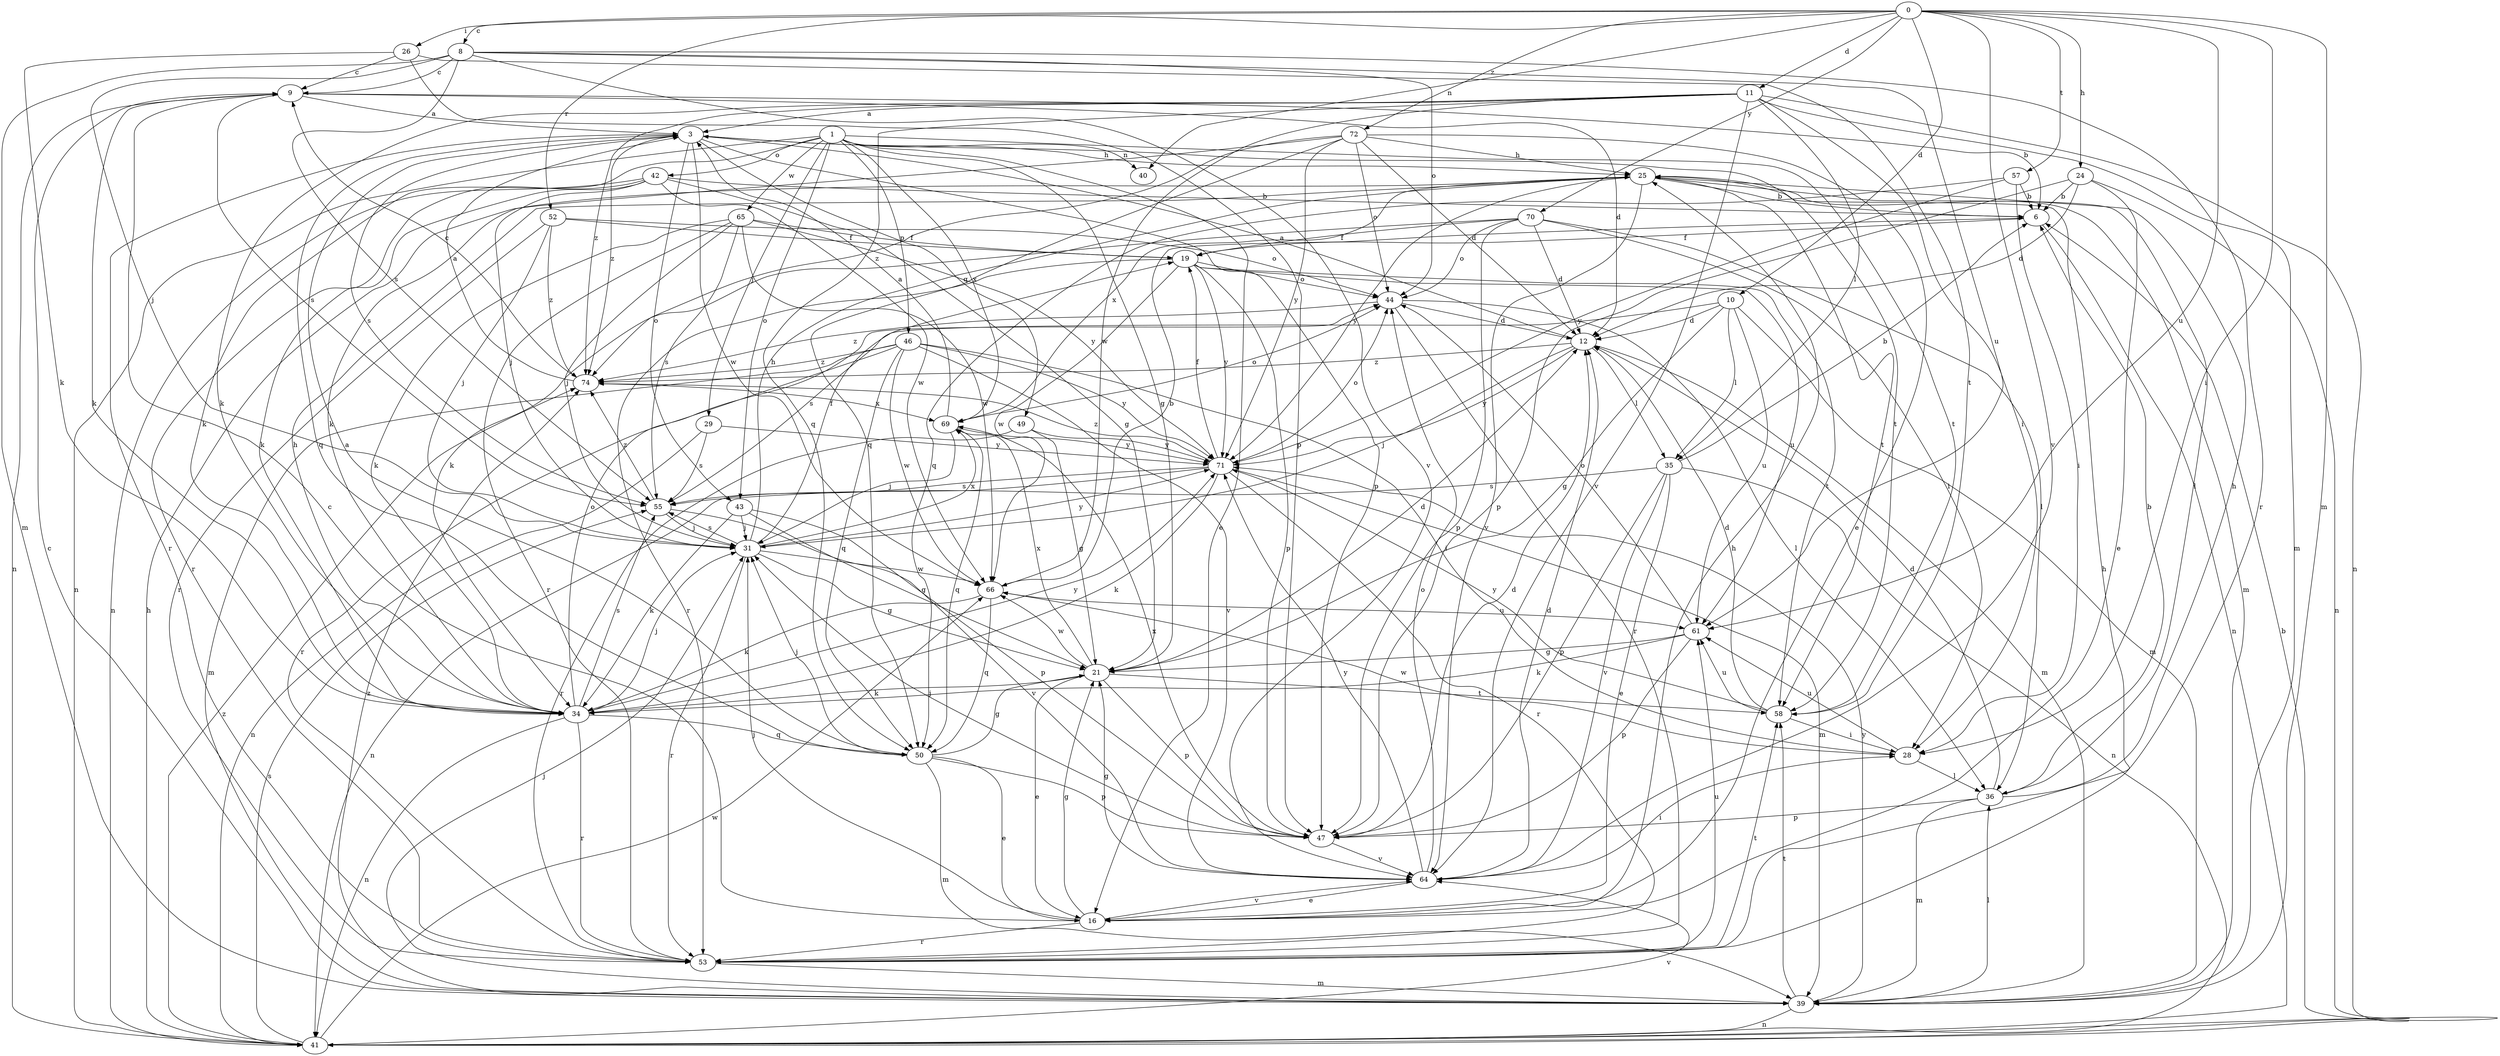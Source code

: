 strict digraph  {
0;
1;
3;
6;
8;
9;
10;
11;
12;
16;
19;
21;
24;
25;
26;
28;
29;
31;
34;
35;
36;
39;
40;
41;
42;
43;
44;
46;
47;
49;
50;
52;
53;
55;
57;
58;
61;
64;
65;
66;
69;
70;
71;
72;
74;
0 -> 8  [label=c];
0 -> 10  [label=d];
0 -> 11  [label=d];
0 -> 24  [label=h];
0 -> 26  [label=i];
0 -> 28  [label=i];
0 -> 39  [label=m];
0 -> 40  [label=n];
0 -> 52  [label=r];
0 -> 57  [label=t];
0 -> 61  [label=u];
0 -> 64  [label=v];
0 -> 70  [label=y];
0 -> 72  [label=z];
1 -> 16  [label=e];
1 -> 21  [label=g];
1 -> 29  [label=j];
1 -> 34  [label=k];
1 -> 40  [label=n];
1 -> 41  [label=n];
1 -> 42  [label=o];
1 -> 43  [label=o];
1 -> 46  [label=p];
1 -> 58  [label=t];
1 -> 65  [label=w];
1 -> 69  [label=x];
3 -> 25  [label=h];
3 -> 43  [label=o];
3 -> 47  [label=p];
3 -> 49  [label=q];
3 -> 50  [label=q];
3 -> 53  [label=r];
3 -> 55  [label=s];
3 -> 58  [label=t];
3 -> 66  [label=w];
3 -> 74  [label=z];
6 -> 19  [label=f];
6 -> 41  [label=n];
8 -> 9  [label=c];
8 -> 31  [label=j];
8 -> 39  [label=m];
8 -> 44  [label=o];
8 -> 53  [label=r];
8 -> 55  [label=s];
8 -> 61  [label=u];
8 -> 64  [label=v];
9 -> 3  [label=a];
9 -> 6  [label=b];
9 -> 12  [label=d];
9 -> 34  [label=k];
9 -> 41  [label=n];
9 -> 55  [label=s];
10 -> 12  [label=d];
10 -> 21  [label=g];
10 -> 35  [label=l];
10 -> 39  [label=m];
10 -> 55  [label=s];
10 -> 61  [label=u];
11 -> 3  [label=a];
11 -> 28  [label=i];
11 -> 34  [label=k];
11 -> 35  [label=l];
11 -> 39  [label=m];
11 -> 41  [label=n];
11 -> 50  [label=q];
11 -> 64  [label=v];
11 -> 66  [label=w];
11 -> 74  [label=z];
12 -> 3  [label=a];
12 -> 31  [label=j];
12 -> 35  [label=l];
12 -> 39  [label=m];
12 -> 71  [label=y];
12 -> 74  [label=z];
16 -> 9  [label=c];
16 -> 21  [label=g];
16 -> 25  [label=h];
16 -> 31  [label=j];
16 -> 53  [label=r];
16 -> 64  [label=v];
19 -> 44  [label=o];
19 -> 47  [label=p];
19 -> 53  [label=r];
19 -> 58  [label=t];
19 -> 61  [label=u];
19 -> 66  [label=w];
19 -> 71  [label=y];
21 -> 12  [label=d];
21 -> 16  [label=e];
21 -> 34  [label=k];
21 -> 47  [label=p];
21 -> 58  [label=t];
21 -> 66  [label=w];
21 -> 69  [label=x];
24 -> 6  [label=b];
24 -> 12  [label=d];
24 -> 16  [label=e];
24 -> 41  [label=n];
24 -> 47  [label=p];
25 -> 6  [label=b];
25 -> 36  [label=l];
25 -> 39  [label=m];
25 -> 58  [label=t];
25 -> 64  [label=v];
25 -> 69  [label=x];
25 -> 71  [label=y];
26 -> 9  [label=c];
26 -> 34  [label=k];
26 -> 47  [label=p];
26 -> 58  [label=t];
28 -> 36  [label=l];
28 -> 61  [label=u];
28 -> 66  [label=w];
29 -> 41  [label=n];
29 -> 55  [label=s];
29 -> 71  [label=y];
31 -> 19  [label=f];
31 -> 21  [label=g];
31 -> 25  [label=h];
31 -> 53  [label=r];
31 -> 55  [label=s];
31 -> 66  [label=w];
31 -> 69  [label=x];
31 -> 71  [label=y];
34 -> 25  [label=h];
34 -> 31  [label=j];
34 -> 41  [label=n];
34 -> 44  [label=o];
34 -> 50  [label=q];
34 -> 53  [label=r];
34 -> 55  [label=s];
34 -> 71  [label=y];
35 -> 6  [label=b];
35 -> 16  [label=e];
35 -> 41  [label=n];
35 -> 47  [label=p];
35 -> 55  [label=s];
35 -> 64  [label=v];
36 -> 6  [label=b];
36 -> 12  [label=d];
36 -> 25  [label=h];
36 -> 39  [label=m];
36 -> 47  [label=p];
39 -> 9  [label=c];
39 -> 31  [label=j];
39 -> 36  [label=l];
39 -> 41  [label=n];
39 -> 58  [label=t];
39 -> 71  [label=y];
39 -> 74  [label=z];
41 -> 6  [label=b];
41 -> 25  [label=h];
41 -> 55  [label=s];
41 -> 64  [label=v];
41 -> 66  [label=w];
41 -> 74  [label=z];
42 -> 6  [label=b];
42 -> 21  [label=g];
42 -> 31  [label=j];
42 -> 34  [label=k];
42 -> 41  [label=n];
42 -> 53  [label=r];
42 -> 66  [label=w];
43 -> 21  [label=g];
43 -> 31  [label=j];
43 -> 34  [label=k];
43 -> 47  [label=p];
44 -> 12  [label=d];
44 -> 36  [label=l];
44 -> 53  [label=r];
44 -> 74  [label=z];
46 -> 28  [label=i];
46 -> 39  [label=m];
46 -> 50  [label=q];
46 -> 53  [label=r];
46 -> 64  [label=v];
46 -> 66  [label=w];
46 -> 71  [label=y];
46 -> 74  [label=z];
47 -> 12  [label=d];
47 -> 31  [label=j];
47 -> 64  [label=v];
47 -> 69  [label=x];
49 -> 21  [label=g];
49 -> 53  [label=r];
49 -> 71  [label=y];
50 -> 3  [label=a];
50 -> 16  [label=e];
50 -> 21  [label=g];
50 -> 31  [label=j];
50 -> 39  [label=m];
50 -> 47  [label=p];
52 -> 19  [label=f];
52 -> 31  [label=j];
52 -> 44  [label=o];
52 -> 53  [label=r];
52 -> 74  [label=z];
53 -> 25  [label=h];
53 -> 39  [label=m];
53 -> 58  [label=t];
53 -> 61  [label=u];
55 -> 31  [label=j];
55 -> 64  [label=v];
55 -> 74  [label=z];
57 -> 6  [label=b];
57 -> 28  [label=i];
57 -> 50  [label=q];
57 -> 71  [label=y];
58 -> 12  [label=d];
58 -> 28  [label=i];
58 -> 61  [label=u];
58 -> 71  [label=y];
61 -> 21  [label=g];
61 -> 34  [label=k];
61 -> 44  [label=o];
61 -> 47  [label=p];
64 -> 12  [label=d];
64 -> 16  [label=e];
64 -> 21  [label=g];
64 -> 28  [label=i];
64 -> 44  [label=o];
64 -> 71  [label=y];
65 -> 19  [label=f];
65 -> 31  [label=j];
65 -> 34  [label=k];
65 -> 53  [label=r];
65 -> 55  [label=s];
65 -> 66  [label=w];
65 -> 71  [label=y];
66 -> 6  [label=b];
66 -> 34  [label=k];
66 -> 50  [label=q];
66 -> 61  [label=u];
69 -> 3  [label=a];
69 -> 31  [label=j];
69 -> 44  [label=o];
69 -> 50  [label=q];
69 -> 71  [label=y];
70 -> 12  [label=d];
70 -> 19  [label=f];
70 -> 28  [label=i];
70 -> 34  [label=k];
70 -> 36  [label=l];
70 -> 44  [label=o];
70 -> 47  [label=p];
71 -> 19  [label=f];
71 -> 34  [label=k];
71 -> 39  [label=m];
71 -> 41  [label=n];
71 -> 44  [label=o];
71 -> 53  [label=r];
71 -> 55  [label=s];
71 -> 74  [label=z];
72 -> 12  [label=d];
72 -> 16  [label=e];
72 -> 25  [label=h];
72 -> 34  [label=k];
72 -> 44  [label=o];
72 -> 50  [label=q];
72 -> 71  [label=y];
72 -> 74  [label=z];
74 -> 3  [label=a];
74 -> 9  [label=c];
74 -> 69  [label=x];
}
